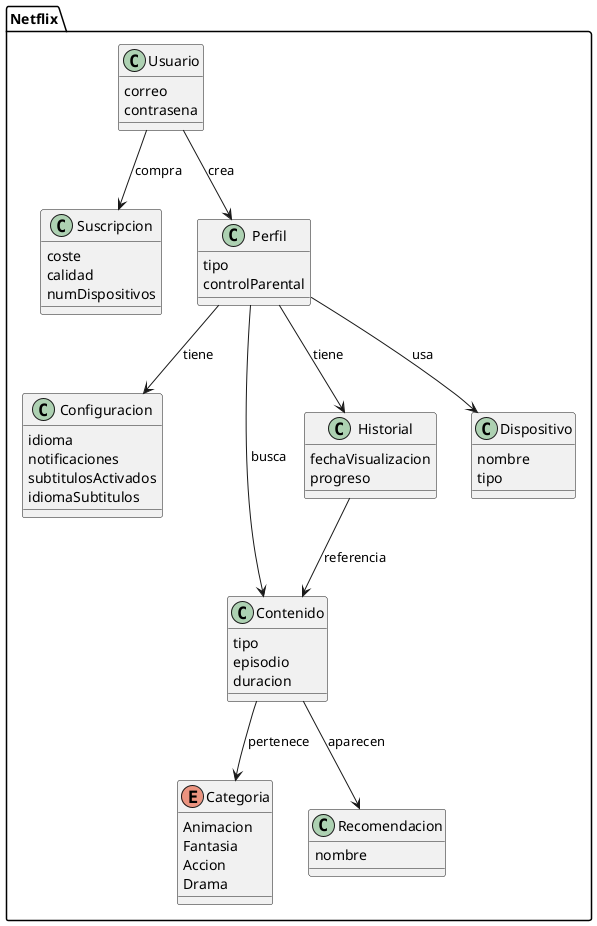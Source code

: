 @startuml
package Netflix {
    class Usuario {
        correo
        contrasena
    }
    
    class Suscripcion {
        coste
        calidad
        numDispositivos
    }
    
    class Perfil {
        tipo
        controlParental
    }
    
    class Configuracion {
        idioma
        notificaciones
        subtitulosActivados
        idiomaSubtitulos
    }
    
    class Contenido {
        tipo
        episodio
        duracion
    }
    
    enum Categoria {
        Animacion
        Fantasia
        Accion
        Drama
    }
    
    class Recomendacion {
        nombre
    }

    class Historial {
        fechaVisualizacion
        progreso
    }
    
    class Dispositivo {
        nombre 
        tipo
    }

    Usuario  --> Suscripcion : compra
    Usuario  --> Perfil : crea
    Perfil  --> Configuracion : tiene
    Perfil  --> Contenido : busca
    Perfil  --> Historial : tiene
    Perfil  --> Dispositivo : usa
    Contenido  --> Recomendacion : aparecen
    Contenido  --> Categoria : pertenece
    Historial  --> Contenido : referencia
}
@enduml

